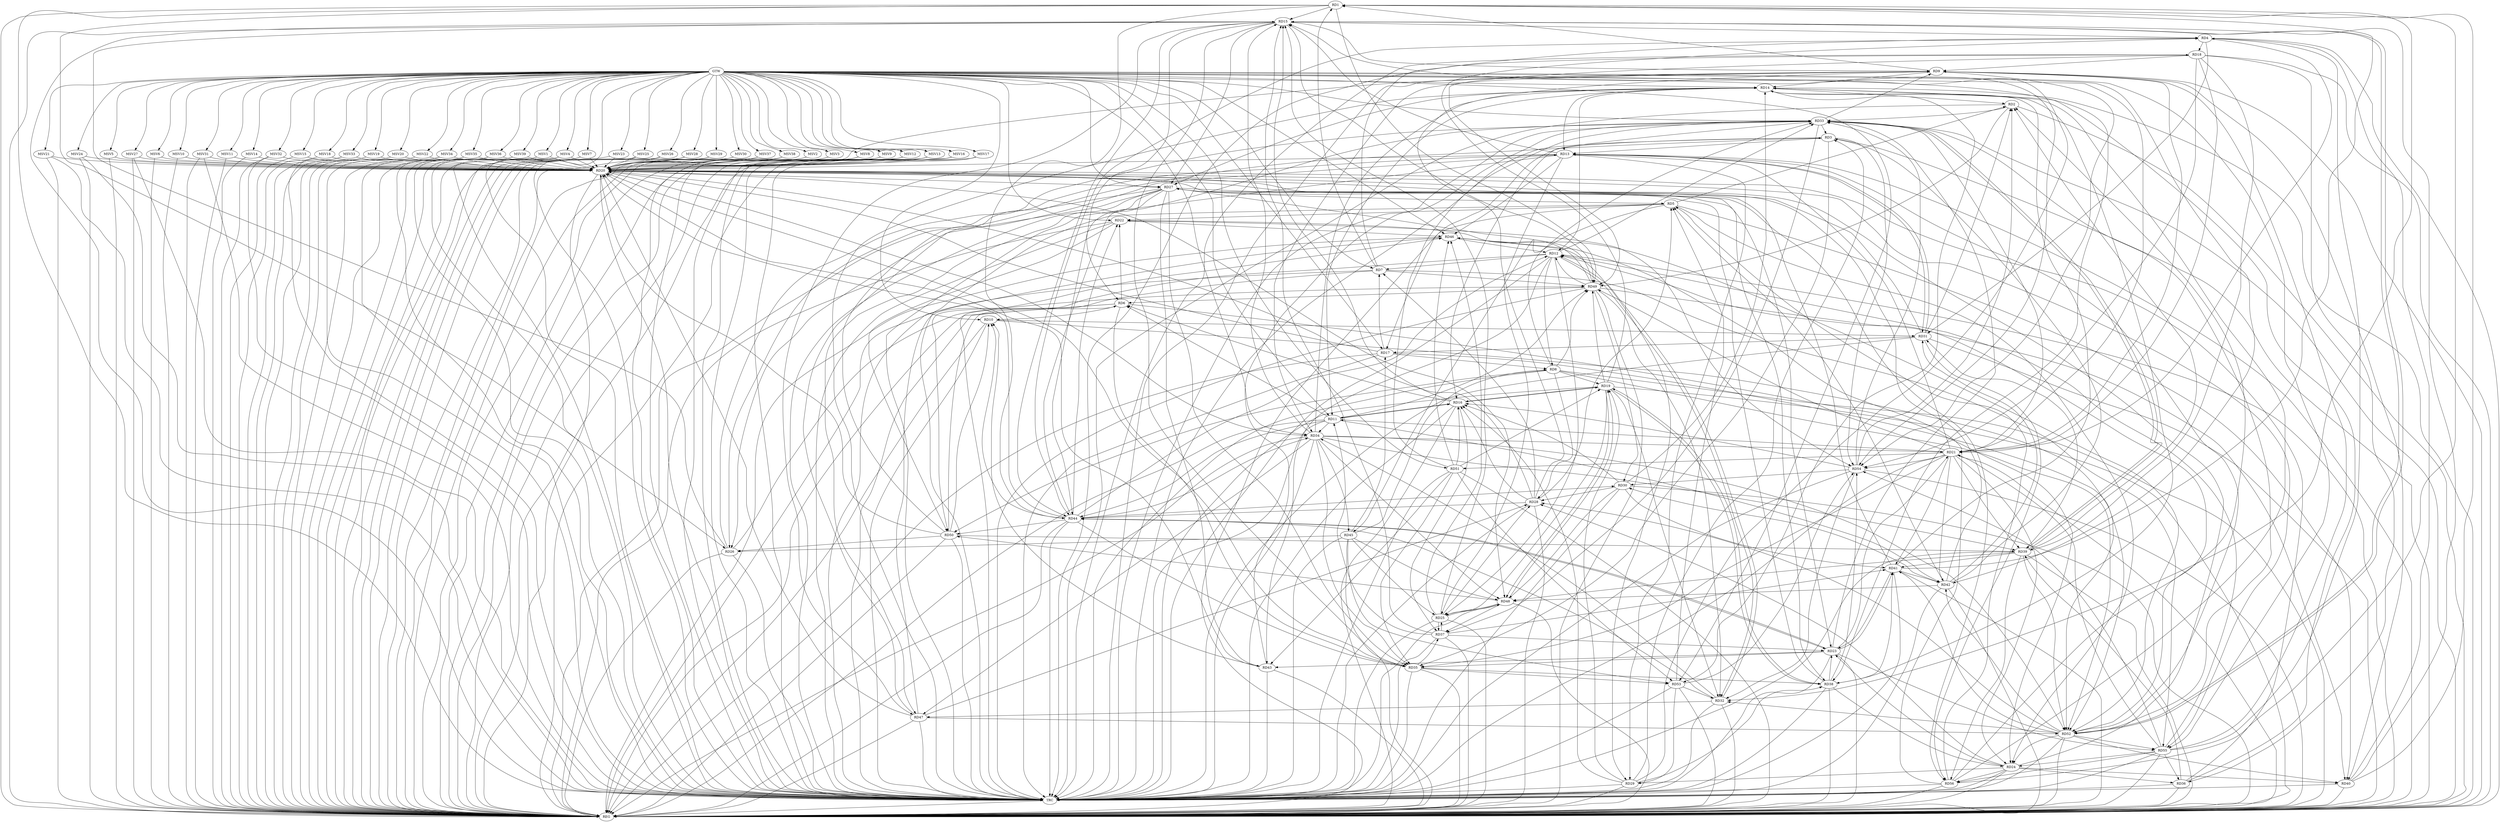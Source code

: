 strict digraph G {
  RD1 [ label="RD1" ];
  RD2 [ label="RD2" ];
  RD3 [ label="RD3" ];
  RD4 [ label="RD4" ];
  RD5 [ label="RD5" ];
  RD6 [ label="RD6" ];
  RD7 [ label="RD7" ];
  RD8 [ label="RD8" ];
  RD9 [ label="RD9" ];
  RD10 [ label="RD10" ];
  RD11 [ label="RD11" ];
  RD12 [ label="RD12" ];
  RD13 [ label="RD13" ];
  RD14 [ label="RD14" ];
  RD15 [ label="RD15" ];
  RD16 [ label="RD16" ];
  RD17 [ label="RD17" ];
  RD18 [ label="RD18" ];
  RD19 [ label="RD19" ];
  RD20 [ label="RD20" ];
  RD21 [ label="RD21" ];
  RD22 [ label="RD22" ];
  RD23 [ label="RD23" ];
  RD24 [ label="RD24" ];
  RD25 [ label="RD25" ];
  RD26 [ label="RD26" ];
  RD27 [ label="RD27" ];
  RD28 [ label="RD28" ];
  RD29 [ label="RD29" ];
  RD30 [ label="RD30" ];
  RD31 [ label="RD31" ];
  RD32 [ label="RD32" ];
  RD33 [ label="RD33" ];
  RD34 [ label="RD34" ];
  RD35 [ label="RD35" ];
  RD36 [ label="RD36" ];
  RD37 [ label="RD37" ];
  RD38 [ label="RD38" ];
  RD39 [ label="RD39" ];
  RD40 [ label="RD40" ];
  RD41 [ label="RD41" ];
  RD42 [ label="RD42" ];
  RD43 [ label="RD43" ];
  RD44 [ label="RD44" ];
  RD45 [ label="RD45" ];
  RD46 [ label="RD46" ];
  RD47 [ label="RD47" ];
  RD48 [ label="RD48" ];
  RD49 [ label="RD49" ];
  RD50 [ label="RD50" ];
  RD51 [ label="RD51" ];
  RD52 [ label="RD52" ];
  RD53 [ label="RD53" ];
  RD54 [ label="RD54" ];
  RD55 [ label="RD55" ];
  RD56 [ label="RD56" ];
  GTW [ label="GTW" ];
  REG [ label="REG" ];
  TRC [ label="TRC" ];
  MSV1 [ label="MSV1" ];
  MSV2 [ label="MSV2" ];
  MSV3 [ label="MSV3" ];
  MSV4 [ label="MSV4" ];
  MSV5 [ label="MSV5" ];
  MSV6 [ label="MSV6" ];
  MSV7 [ label="MSV7" ];
  MSV8 [ label="MSV8" ];
  MSV9 [ label="MSV9" ];
  MSV10 [ label="MSV10" ];
  MSV11 [ label="MSV11" ];
  MSV12 [ label="MSV12" ];
  MSV13 [ label="MSV13" ];
  MSV14 [ label="MSV14" ];
  MSV15 [ label="MSV15" ];
  MSV16 [ label="MSV16" ];
  MSV17 [ label="MSV17" ];
  MSV18 [ label="MSV18" ];
  MSV19 [ label="MSV19" ];
  MSV20 [ label="MSV20" ];
  MSV21 [ label="MSV21" ];
  MSV22 [ label="MSV22" ];
  MSV23 [ label="MSV23" ];
  MSV24 [ label="MSV24" ];
  MSV25 [ label="MSV25" ];
  MSV26 [ label="MSV26" ];
  MSV27 [ label="MSV27" ];
  MSV28 [ label="MSV28" ];
  MSV29 [ label="MSV29" ];
  MSV30 [ label="MSV30" ];
  MSV31 [ label="MSV31" ];
  MSV32 [ label="MSV32" ];
  MSV33 [ label="MSV33" ];
  MSV34 [ label="MSV34" ];
  MSV35 [ label="MSV35" ];
  MSV36 [ label="MSV36" ];
  MSV37 [ label="MSV37" ];
  MSV38 [ label="MSV38" ];
  MSV39 [ label="MSV39" ];
  RD7 -> RD1;
  RD9 -> RD1;
  RD1 -> RD15;
  RD1 -> RD26;
  RD1 -> RD32;
  RD40 -> RD1;
  RD41 -> RD1;
  RD1 -> RD44;
  RD1 -> RD49;
  RD56 -> RD1;
  RD5 -> RD2;
  RD14 -> RD2;
  RD31 -> RD2;
  RD2 -> RD33;
  RD39 -> RD2;
  RD2 -> RD49;
  RD54 -> RD2;
  RD56 -> RD2;
  RD3 -> RD13;
  RD3 -> RD17;
  RD29 -> RD3;
  RD33 -> RD3;
  RD3 -> RD35;
  RD42 -> RD3;
  RD50 -> RD3;
  RD3 -> RD54;
  RD15 -> RD4;
  RD4 -> RD18;
  RD19 -> RD4;
  RD4 -> RD21;
  RD4 -> RD31;
  RD40 -> RD4;
  RD4 -> RD44;
  RD55 -> RD4;
  RD5 -> RD22;
  RD5 -> RD24;
  RD27 -> RD5;
  RD28 -> RD5;
  RD5 -> RD40;
  RD42 -> RD5;
  RD5 -> RD45;
  RD53 -> RD5;
  RD56 -> RD5;
  RD6 -> RD10;
  RD11 -> RD6;
  RD15 -> RD6;
  RD16 -> RD6;
  RD6 -> RD22;
  RD6 -> RD24;
  RD6 -> RD35;
  RD49 -> RD6;
  RD50 -> RD6;
  RD12 -> RD7;
  RD17 -> RD7;
  RD7 -> RD18;
  RD28 -> RD7;
  RD7 -> RD49;
  RD7 -> RD55;
  RD12 -> RD8;
  RD17 -> RD8;
  RD8 -> RD19;
  RD8 -> RD28;
  RD8 -> RD33;
  RD45 -> RD8;
  RD8 -> RD49;
  RD8 -> RD50;
  RD8 -> RD52;
  RD9 -> RD14;
  RD15 -> RD9;
  RD18 -> RD9;
  RD20 -> RD9;
  RD21 -> RD9;
  RD28 -> RD9;
  RD33 -> RD9;
  RD9 -> RD34;
  RD9 -> RD40;
  RD9 -> RD54;
  RD55 -> RD9;
  RD10 -> RD31;
  RD43 -> RD10;
  RD44 -> RD10;
  RD50 -> RD10;
  RD10 -> RD52;
  RD14 -> RD11;
  RD11 -> RD16;
  RD16 -> RD11;
  RD21 -> RD11;
  RD11 -> RD34;
  RD37 -> RD11;
  RD11 -> RD42;
  RD11 -> RD44;
  RD11 -> RD49;
  RD14 -> RD12;
  RD12 -> RD25;
  RD12 -> RD32;
  RD32 -> RD12;
  RD12 -> RD33;
  RD12 -> RD43;
  RD44 -> RD12;
  RD46 -> RD12;
  RD49 -> RD12;
  RD12 -> RD50;
  RD52 -> RD12;
  RD55 -> RD12;
  RD14 -> RD13;
  RD13 -> RD15;
  RD13 -> RD20;
  RD21 -> RD13;
  RD13 -> RD25;
  RD13 -> RD26;
  RD13 -> RD29;
  RD13 -> RD31;
  RD31 -> RD13;
  RD13 -> RD46;
  RD47 -> RD13;
  RD13 -> RD52;
  RD14 -> RD27;
  RD30 -> RD14;
  RD34 -> RD14;
  RD36 -> RD14;
  RD14 -> RD38;
  RD41 -> RD14;
  RD14 -> RD53;
  RD56 -> RD14;
  RD16 -> RD15;
  RD25 -> RD15;
  RD26 -> RD15;
  RD15 -> RD27;
  RD29 -> RD15;
  RD34 -> RD15;
  RD15 -> RD35;
  RD37 -> RD15;
  RD40 -> RD15;
  RD15 -> RD44;
  RD15 -> RD47;
  RD15 -> RD49;
  RD15 -> RD52;
  RD52 -> RD15;
  RD16 -> RD19;
  RD19 -> RD16;
  RD28 -> RD16;
  RD29 -> RD16;
  RD30 -> RD16;
  RD33 -> RD16;
  RD16 -> RD37;
  RD51 -> RD16;
  RD54 -> RD16;
  RD17 -> RD20;
  RD31 -> RD17;
  RD45 -> RD17;
  RD17 -> RD52;
  RD18 -> RD21;
  RD18 -> RD36;
  RD18 -> RD39;
  RD18 -> RD49;
  RD18 -> RD54;
  RD19 -> RD25;
  RD29 -> RD19;
  RD19 -> RD32;
  RD19 -> RD38;
  RD38 -> RD19;
  RD19 -> RD48;
  RD48 -> RD19;
  RD19 -> RD49;
  RD51 -> RD19;
  RD24 -> RD20;
  RD20 -> RD27;
  RD28 -> RD20;
  RD31 -> RD20;
  RD20 -> RD34;
  RD35 -> RD20;
  RD36 -> RD20;
  RD20 -> RD38;
  RD41 -> RD20;
  RD42 -> RD20;
  RD43 -> RD20;
  RD44 -> RD20;
  RD47 -> RD20;
  RD20 -> RD48;
  RD50 -> RD20;
  RD20 -> RD55;
  RD23 -> RD21;
  RD21 -> RD24;
  RD21 -> RD33;
  RD34 -> RD21;
  RD21 -> RD35;
  RD21 -> RD39;
  RD21 -> RD41;
  RD21 -> RD42;
  RD21 -> RD49;
  RD21 -> RD51;
  RD21 -> RD54;
  RD55 -> RD21;
  RD44 -> RD22;
  RD22 -> RD46;
  RD49 -> RD22;
  RD22 -> RD50;
  RD22 -> RD54;
  RD24 -> RD23;
  RD27 -> RD23;
  RD23 -> RD33;
  RD23 -> RD35;
  RD37 -> RD23;
  RD38 -> RD23;
  RD23 -> RD41;
  RD41 -> RD23;
  RD23 -> RD43;
  RD23 -> RD44;
  RD44 -> RD23;
  RD23 -> RD55;
  RD24 -> RD28;
  RD24 -> RD29;
  RD24 -> RD36;
  RD38 -> RD24;
  RD24 -> RD40;
  RD52 -> RD24;
  RD55 -> RD24;
  RD24 -> RD56;
  RD25 -> RD28;
  RD25 -> RD37;
  RD37 -> RD25;
  RD45 -> RD25;
  RD25 -> RD46;
  RD25 -> RD48;
  RD48 -> RD25;
  RD27 -> RD26;
  RD26 -> RD33;
  RD45 -> RD26;
  RD26 -> RD49;
  RD50 -> RD26;
  RD27 -> RD35;
  RD38 -> RD27;
  RD27 -> RD43;
  RD27 -> RD44;
  RD27 -> RD47;
  RD49 -> RD27;
  RD27 -> RD56;
  RD30 -> RD28;
  RD28 -> RD44;
  RD47 -> RD28;
  RD52 -> RD28;
  RD29 -> RD38;
  RD46 -> RD29;
  RD53 -> RD29;
  RD30 -> RD41;
  RD42 -> RD30;
  RD44 -> RD30;
  RD30 -> RD48;
  RD49 -> RD30;
  RD54 -> RD30;
  RD39 -> RD31;
  RD42 -> RD31;
  RD31 -> RD56;
  RD32 -> RD34;
  RD32 -> RD44;
  RD32 -> RD47;
  RD49 -> RD32;
  RD52 -> RD32;
  RD53 -> RD32;
  RD54 -> RD32;
  RD33 -> RD37;
  RD33 -> RD39;
  RD39 -> RD33;
  RD43 -> RD33;
  RD44 -> RD33;
  RD51 -> RD33;
  RD33 -> RD52;
  RD54 -> RD33;
  RD34 -> RD35;
  RD34 -> RD39;
  RD44 -> RD34;
  RD34 -> RD45;
  RD34 -> RD47;
  RD34 -> RD48;
  RD34 -> RD52;
  RD35 -> RD37;
  RD35 -> RD38;
  RD44 -> RD35;
  RD51 -> RD35;
  RD35 -> RD53;
  RD36 -> RD39;
  RD55 -> RD36;
  RD37 -> RD41;
  RD48 -> RD37;
  RD38 -> RD41;
  RD38 -> RD54;
  RD39 -> RD41;
  RD39 -> RD48;
  RD50 -> RD39;
  RD39 -> RD52;
  RD39 -> RD56;
  RD49 -> RD40;
  RD52 -> RD40;
  RD41 -> RD42;
  RD52 -> RD41;
  RD42 -> RD48;
  RD52 -> RD42;
  RD51 -> RD43;
  RD44 -> RD50;
  RD45 -> RD48;
  RD45 -> RD53;
  RD47 -> RD46;
  RD51 -> RD46;
  RD46 -> RD52;
  RD56 -> RD46;
  RD47 -> RD52;
  RD48 -> RD50;
  RD51 -> RD53;
  RD52 -> RD55;
  RD53 -> RD54;
  RD55 -> RD54;
  RD55 -> RD56;
  GTW -> RD14;
  GTW -> RD33;
  GTW -> RD53;
  GTW -> RD27;
  GTW -> RD17;
  GTW -> RD7;
  GTW -> RD11;
  GTW -> RD54;
  GTW -> RD51;
  GTW -> RD38;
  GTW -> RD55;
  GTW -> RD34;
  GTW -> RD22;
  GTW -> RD10;
  GTW -> RD46;
  GTW -> RD21;
  GTW -> RD42;
  RD1 -> REG;
  RD2 -> REG;
  RD3 -> REG;
  RD4 -> REG;
  RD5 -> REG;
  RD6 -> REG;
  RD7 -> REG;
  RD8 -> REG;
  RD9 -> REG;
  RD10 -> REG;
  RD11 -> REG;
  RD12 -> REG;
  RD13 -> REG;
  RD14 -> REG;
  RD15 -> REG;
  RD16 -> REG;
  RD17 -> REG;
  RD18 -> REG;
  RD19 -> REG;
  RD20 -> REG;
  RD21 -> REG;
  RD22 -> REG;
  RD23 -> REG;
  RD24 -> REG;
  RD25 -> REG;
  RD26 -> REG;
  RD27 -> REG;
  RD28 -> REG;
  RD29 -> REG;
  RD30 -> REG;
  RD31 -> REG;
  RD32 -> REG;
  RD33 -> REG;
  RD34 -> REG;
  RD35 -> REG;
  RD36 -> REG;
  RD37 -> REG;
  RD38 -> REG;
  RD39 -> REG;
  RD40 -> REG;
  RD41 -> REG;
  RD42 -> REG;
  RD43 -> REG;
  RD44 -> REG;
  RD45 -> REG;
  RD46 -> REG;
  RD47 -> REG;
  RD48 -> REG;
  RD49 -> REG;
  RD50 -> REG;
  RD51 -> REG;
  RD52 -> REG;
  RD53 -> REG;
  RD54 -> REG;
  RD55 -> REG;
  RD56 -> REG;
  RD1 -> TRC;
  RD2 -> TRC;
  RD3 -> TRC;
  RD4 -> TRC;
  RD5 -> TRC;
  RD6 -> TRC;
  RD7 -> TRC;
  RD8 -> TRC;
  RD9 -> TRC;
  RD10 -> TRC;
  RD11 -> TRC;
  RD12 -> TRC;
  RD13 -> TRC;
  RD14 -> TRC;
  RD15 -> TRC;
  RD16 -> TRC;
  RD17 -> TRC;
  RD18 -> TRC;
  RD19 -> TRC;
  RD20 -> TRC;
  RD21 -> TRC;
  RD22 -> TRC;
  RD23 -> TRC;
  RD24 -> TRC;
  RD25 -> TRC;
  RD26 -> TRC;
  RD27 -> TRC;
  RD28 -> TRC;
  RD29 -> TRC;
  RD30 -> TRC;
  RD31 -> TRC;
  RD32 -> TRC;
  RD33 -> TRC;
  RD34 -> TRC;
  RD35 -> TRC;
  RD36 -> TRC;
  RD37 -> TRC;
  RD38 -> TRC;
  RD39 -> TRC;
  RD40 -> TRC;
  RD41 -> TRC;
  RD42 -> TRC;
  RD43 -> TRC;
  RD44 -> TRC;
  RD45 -> TRC;
  RD46 -> TRC;
  RD47 -> TRC;
  RD48 -> TRC;
  RD49 -> TRC;
  RD50 -> TRC;
  RD51 -> TRC;
  RD52 -> TRC;
  RD53 -> TRC;
  RD54 -> TRC;
  RD55 -> TRC;
  RD56 -> TRC;
  GTW -> TRC;
  TRC -> REG;
  MSV1 -> RD20;
  MSV2 -> RD20;
  MSV3 -> RD20;
  MSV4 -> RD20;
  MSV5 -> RD20;
  MSV6 -> RD20;
  GTW -> MSV1;
  MSV1 -> REG;
  MSV1 -> TRC;
  GTW -> MSV2;
  MSV2 -> REG;
  GTW -> MSV3;
  MSV3 -> REG;
  GTW -> MSV4;
  MSV4 -> REG;
  MSV4 -> TRC;
  GTW -> MSV5;
  MSV5 -> REG;
  GTW -> MSV6;
  MSV6 -> REG;
  MSV7 -> RD20;
  GTW -> MSV7;
  MSV7 -> REG;
  MSV7 -> TRC;
  MSV8 -> RD20;
  GTW -> MSV8;
  MSV8 -> REG;
  MSV8 -> TRC;
  MSV9 -> RD20;
  MSV10 -> RD20;
  GTW -> MSV9;
  MSV9 -> REG;
  MSV9 -> TRC;
  GTW -> MSV10;
  MSV10 -> REG;
  MSV11 -> RD20;
  MSV12 -> RD20;
  GTW -> MSV11;
  MSV11 -> REG;
  GTW -> MSV12;
  MSV12 -> REG;
  MSV12 -> TRC;
  MSV13 -> RD20;
  GTW -> MSV13;
  MSV13 -> REG;
  MSV13 -> TRC;
  MSV14 -> RD20;
  MSV15 -> RD20;
  GTW -> MSV14;
  MSV14 -> REG;
  GTW -> MSV15;
  MSV15 -> REG;
  MSV16 -> RD20;
  MSV17 -> RD20;
  GTW -> MSV16;
  MSV16 -> REG;
  MSV16 -> TRC;
  GTW -> MSV17;
  MSV17 -> REG;
  MSV17 -> TRC;
  MSV18 -> RD20;
  GTW -> MSV18;
  MSV18 -> REG;
  MSV19 -> RD20;
  MSV20 -> RD20;
  MSV21 -> RD20;
  GTW -> MSV19;
  MSV19 -> REG;
  GTW -> MSV20;
  MSV20 -> REG;
  GTW -> MSV21;
  MSV21 -> REG;
  MSV21 -> TRC;
  MSV22 -> RD20;
  MSV23 -> RD20;
  GTW -> MSV22;
  MSV22 -> REG;
  GTW -> MSV23;
  MSV23 -> REG;
  MSV24 -> RD20;
  GTW -> MSV24;
  MSV24 -> REG;
  MSV24 -> TRC;
  MSV25 -> RD20;
  MSV26 -> RD20;
  MSV27 -> RD20;
  MSV28 -> RD20;
  GTW -> MSV25;
  MSV25 -> REG;
  GTW -> MSV26;
  MSV26 -> REG;
  GTW -> MSV27;
  MSV27 -> REG;
  MSV27 -> TRC;
  GTW -> MSV28;
  MSV28 -> REG;
  MSV29 -> RD20;
  MSV30 -> RD20;
  MSV31 -> RD20;
  MSV32 -> RD20;
  GTW -> MSV29;
  MSV29 -> REG;
  GTW -> MSV30;
  MSV30 -> REG;
  GTW -> MSV31;
  MSV31 -> REG;
  MSV31 -> TRC;
  GTW -> MSV32;
  MSV32 -> REG;
  MSV32 -> TRC;
  MSV33 -> RD20;
  GTW -> MSV33;
  MSV33 -> REG;
  MSV33 -> TRC;
  MSV34 -> RD20;
  MSV35 -> RD20;
  MSV36 -> RD20;
  MSV37 -> RD20;
  MSV38 -> RD20;
  MSV39 -> RD20;
  GTW -> MSV34;
  MSV34 -> REG;
  MSV34 -> TRC;
  GTW -> MSV35;
  MSV35 -> REG;
  MSV35 -> TRC;
  GTW -> MSV36;
  MSV36 -> REG;
  MSV36 -> TRC;
  GTW -> MSV37;
  MSV37 -> REG;
  GTW -> MSV38;
  MSV38 -> REG;
  GTW -> MSV39;
  MSV39 -> REG;
  MSV39 -> TRC;
}
